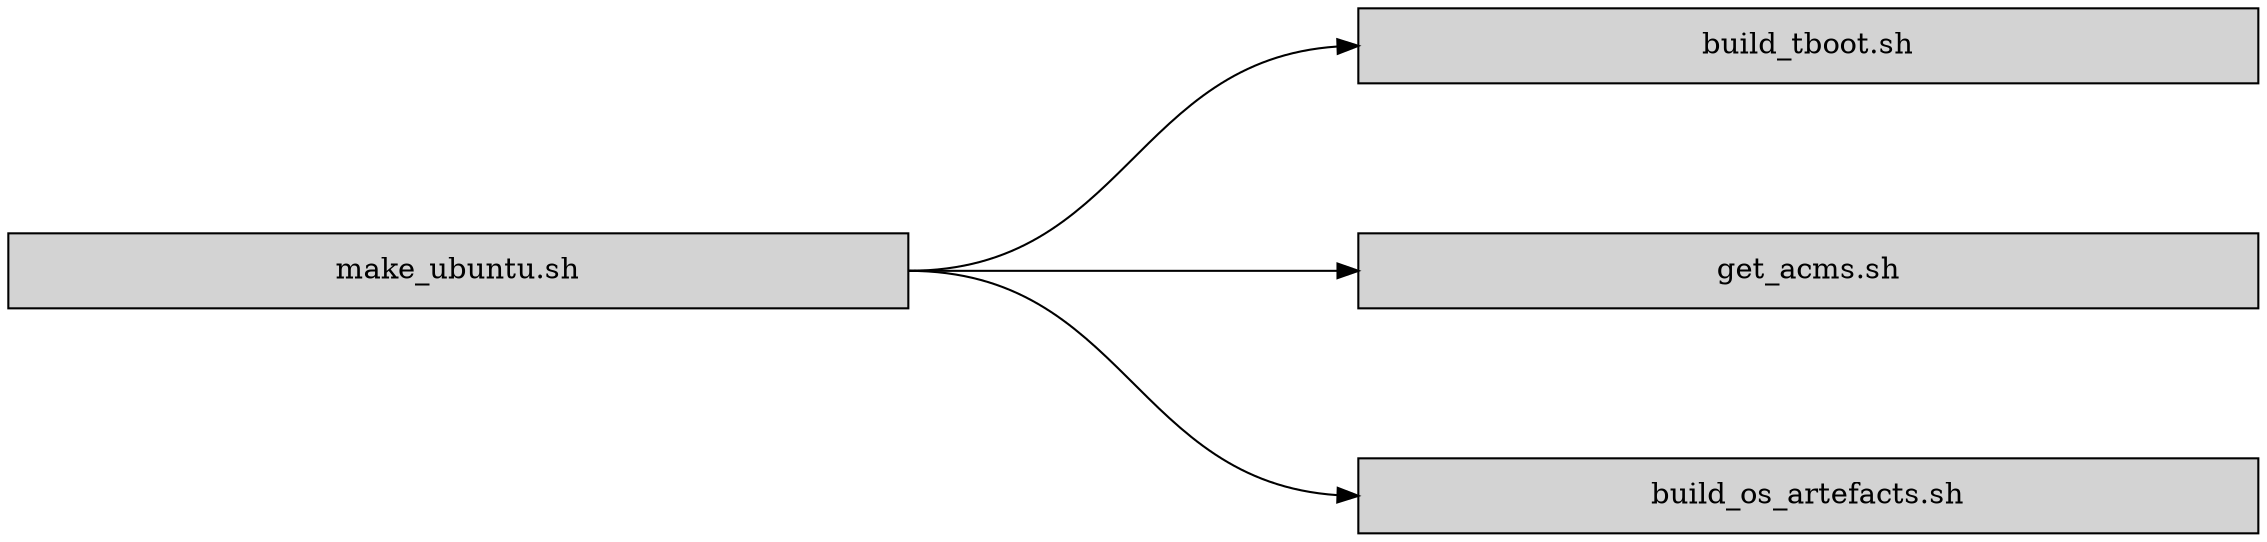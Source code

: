 digraph make_ubuntu {	
	rankdir=LR
	node [shape=box style=filled fixedsize=true width=6]
	ranksep=3
	nodesep="1"
	constraint=false
	edge [headport="w" tailport="e"]
	
	"make_ubuntu.sh"
		
	"make_ubuntu.sh" -> "build_tboot.sh"

	"make_ubuntu.sh" -> "get_acms.sh"

	"make_ubuntu.sh" -> "build_os_artefacts.sh"
}
